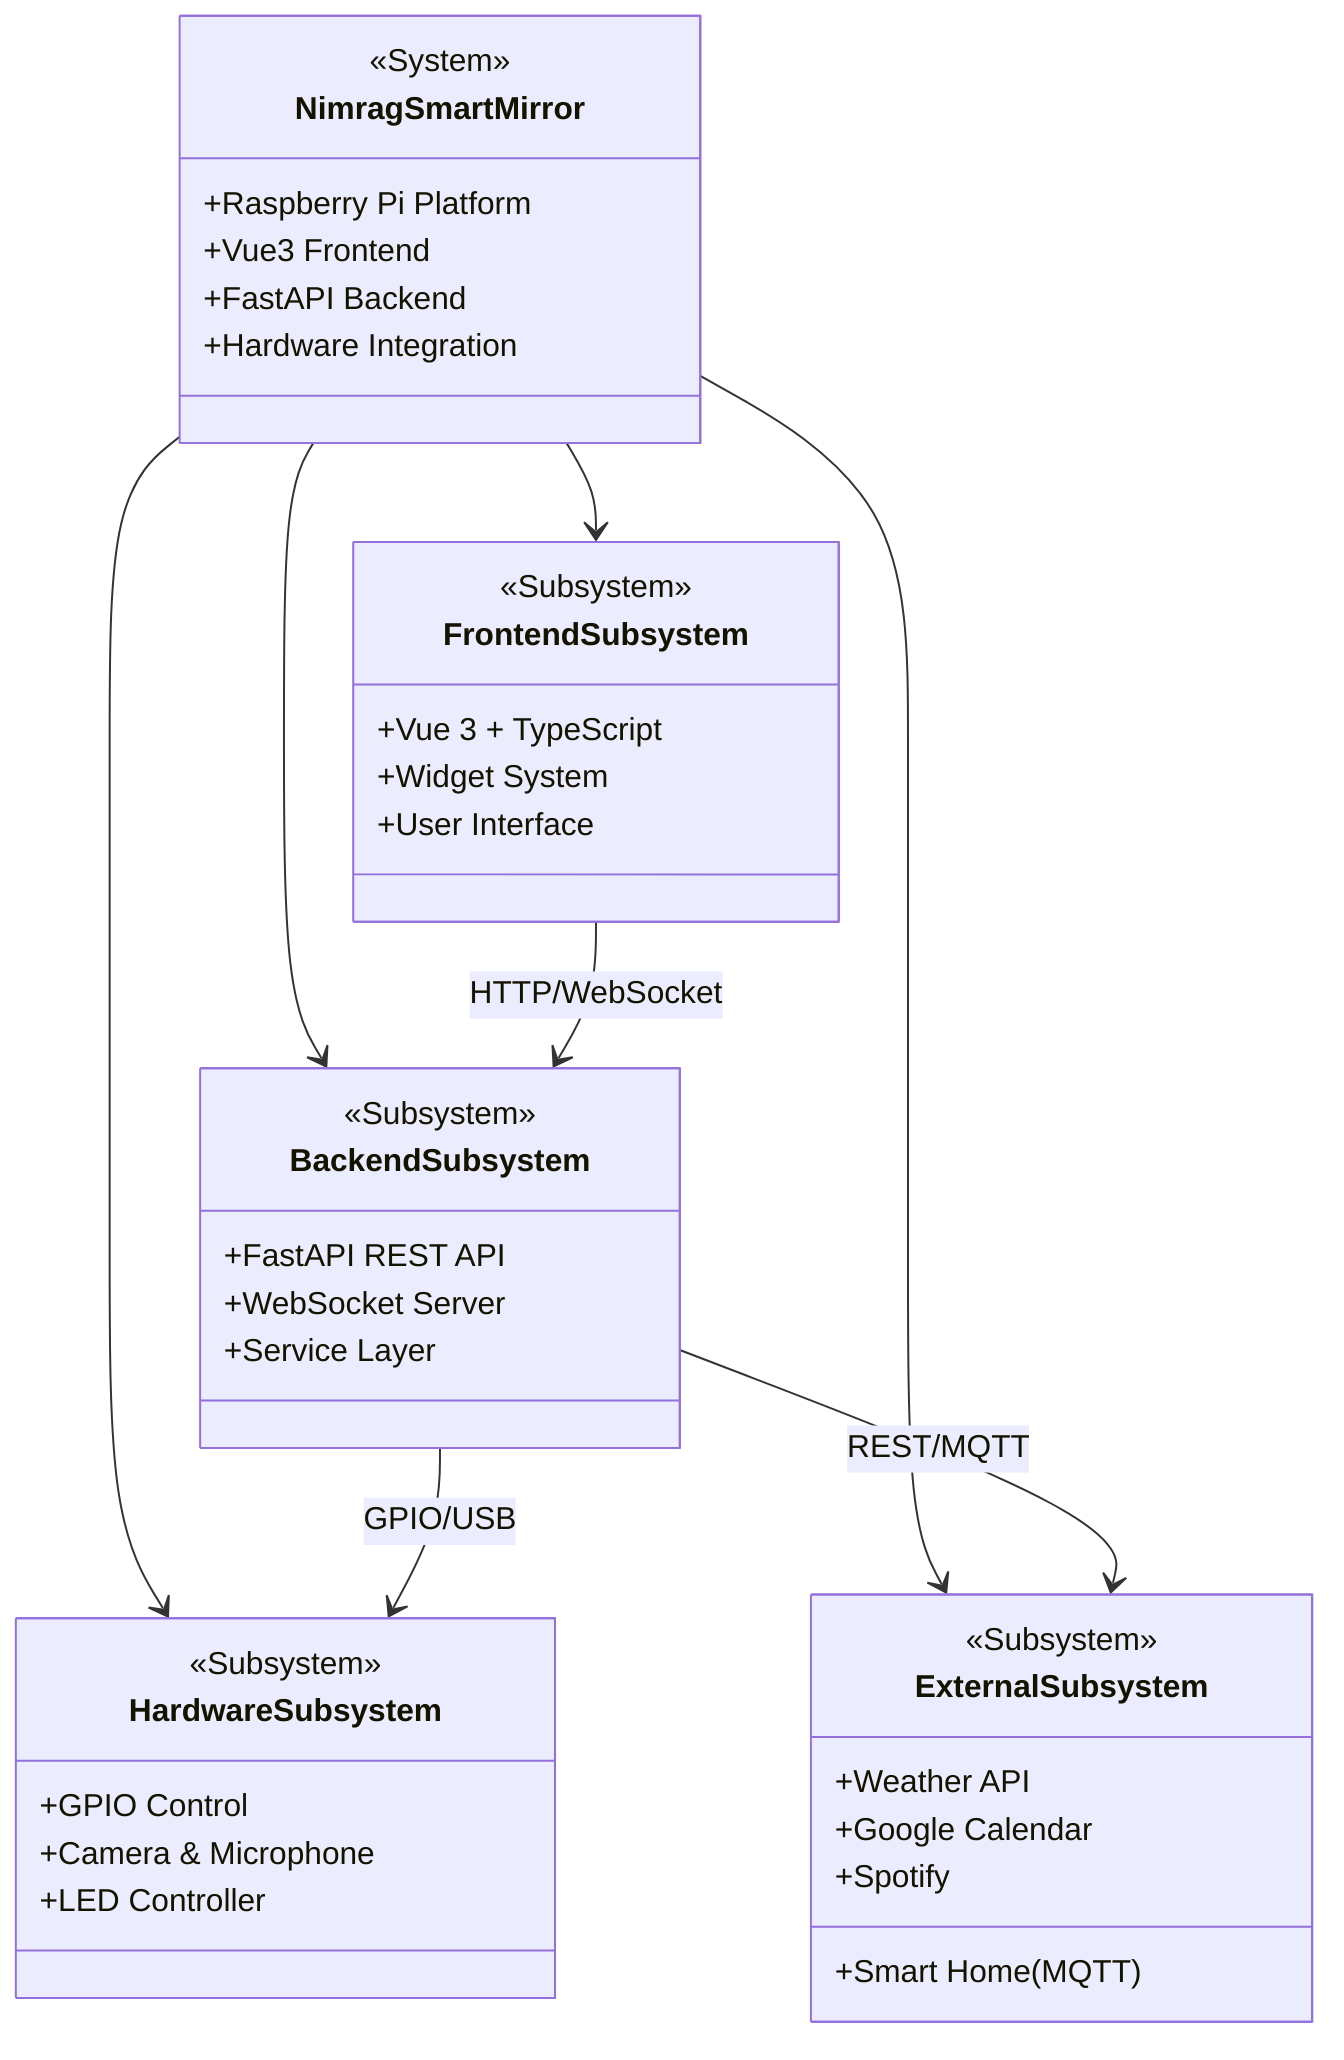 classDiagram
    class NimragSmartMirror {
        <<System>>
        +Raspberry Pi Platform
        +Vue3 Frontend
        +FastAPI Backend
        +Hardware Integration
    }
    
    class FrontendSubsystem {
        <<Subsystem>>
        +Vue 3 + TypeScript
        +Widget System
        +User Interface
    }
    
    class BackendSubsystem {
        <<Subsystem>>
        +FastAPI REST API
        +WebSocket Server
        +Service Layer
    }
    
    class HardwareSubsystem {
        <<Subsystem>>
        +GPIO Control
        +Camera & Microphone
        +LED Controller
    }
    
    class ExternalSubsystem {
        <<Subsystem>>
        +Weather API
        +Google Calendar
        +Smart Home (MQTT)
        +Spotify
    }
    
    NimragSmartMirror --> FrontendSubsystem
    NimragSmartMirror --> BackendSubsystem
    NimragSmartMirror --> HardwareSubsystem
    NimragSmartMirror --> ExternalSubsystem
    
    FrontendSubsystem --> BackendSubsystem : HTTP/WebSocket
    BackendSubsystem --> HardwareSubsystem : GPIO/USB
    BackendSubsystem --> ExternalSubsystem : REST/MQTT